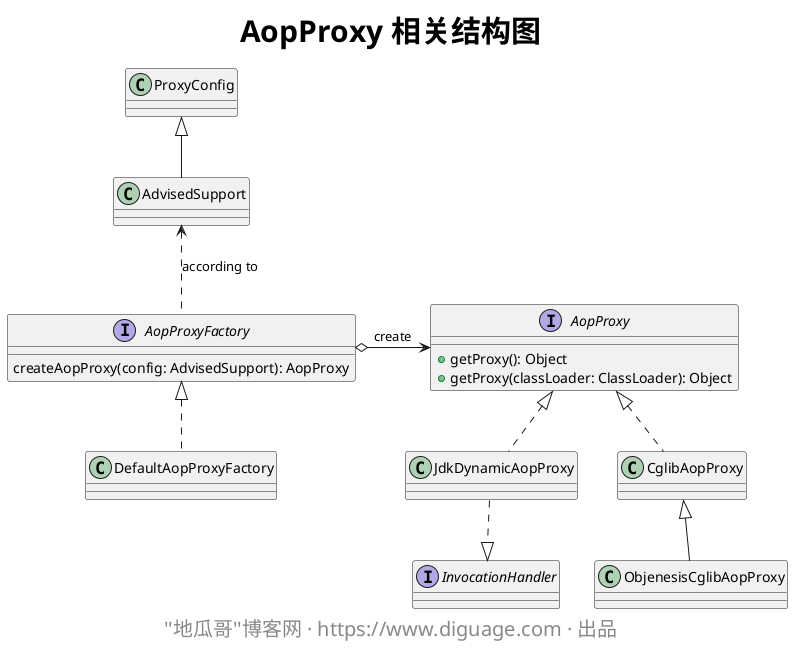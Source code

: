 @startuml
skinparam titleFontSize 30
title **AopProxy 相关结构图**

interface AopProxy {
    + getProxy(): Object
    + getProxy(classLoader: ClassLoader): Object
}

class CglibAopProxy implements AopProxy
class ObjenesisCglibAopProxy extends CglibAopProxy

interface AopProxyFactory {
    createAopProxy(config: AdvisedSupport): AopProxy
}

AopProxyFactory o-right-> AopProxy :create

class AdvisedSupport extends ProxyConfig

AopProxyFactory .up.> AdvisedSupport :according to

class DefaultAopProxyFactory implements AopProxyFactory

class JdkDynamicAopProxy implements AopProxy

interface InvocationHandler
JdkDynamicAopProxy ..|> InvocationHandler

skinparam footerFontSize 20
footer ''地瓜哥''博客网 · https://www.diguage.com · 出品
@enduml